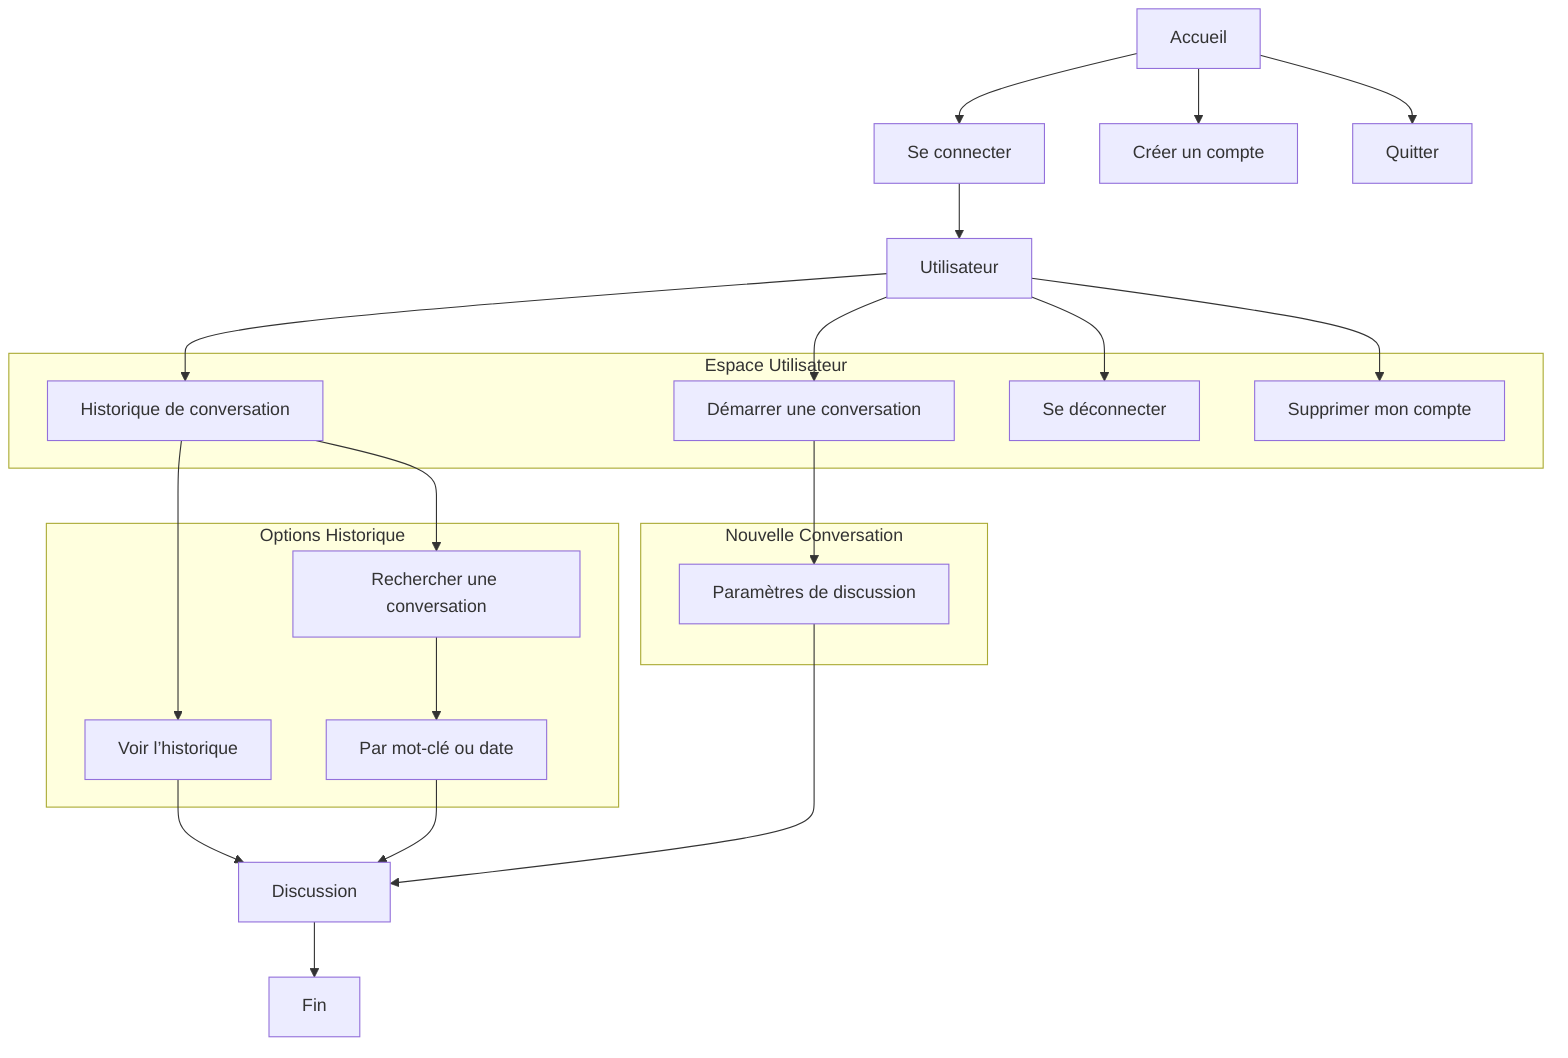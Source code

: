 graph TD
  A["Accueil"] --> B["Se connecter"]
  A --> C["Créer un compte"]
  A --> D["Quitter"]

  B --> E["Utilisateur"]

  %% Sous-espace utilisateur
  subgraph "Espace Utilisateur"
    direction TB
    F["Démarrer une conversation"]
    G["Historique de conversation"]
    I["Se déconnecter"]
    J["Supprimer mon compte"]
  end

  E --> F
  E --> G
  E --> I
  E --> J

  %% Historique
  subgraph "Options Historique"
    direction TB
    G1["Voir l’historique"]
    G2["Rechercher une conversation"]
    G21["Par mot-clé ou date"]
  end

  G --> G1
  G --> G2
  G2 --> G21
  G1 --> Disc["Discussion"]
  G21 --> Disc

  %% Nouvelle conversation
  subgraph "Nouvelle Conversation"
    direction TB
    F1["Paramètres de discussion"]
  end

  F --> F1
  F1 --> Disc

  %% Fin
  Disc --> K["Fin"]